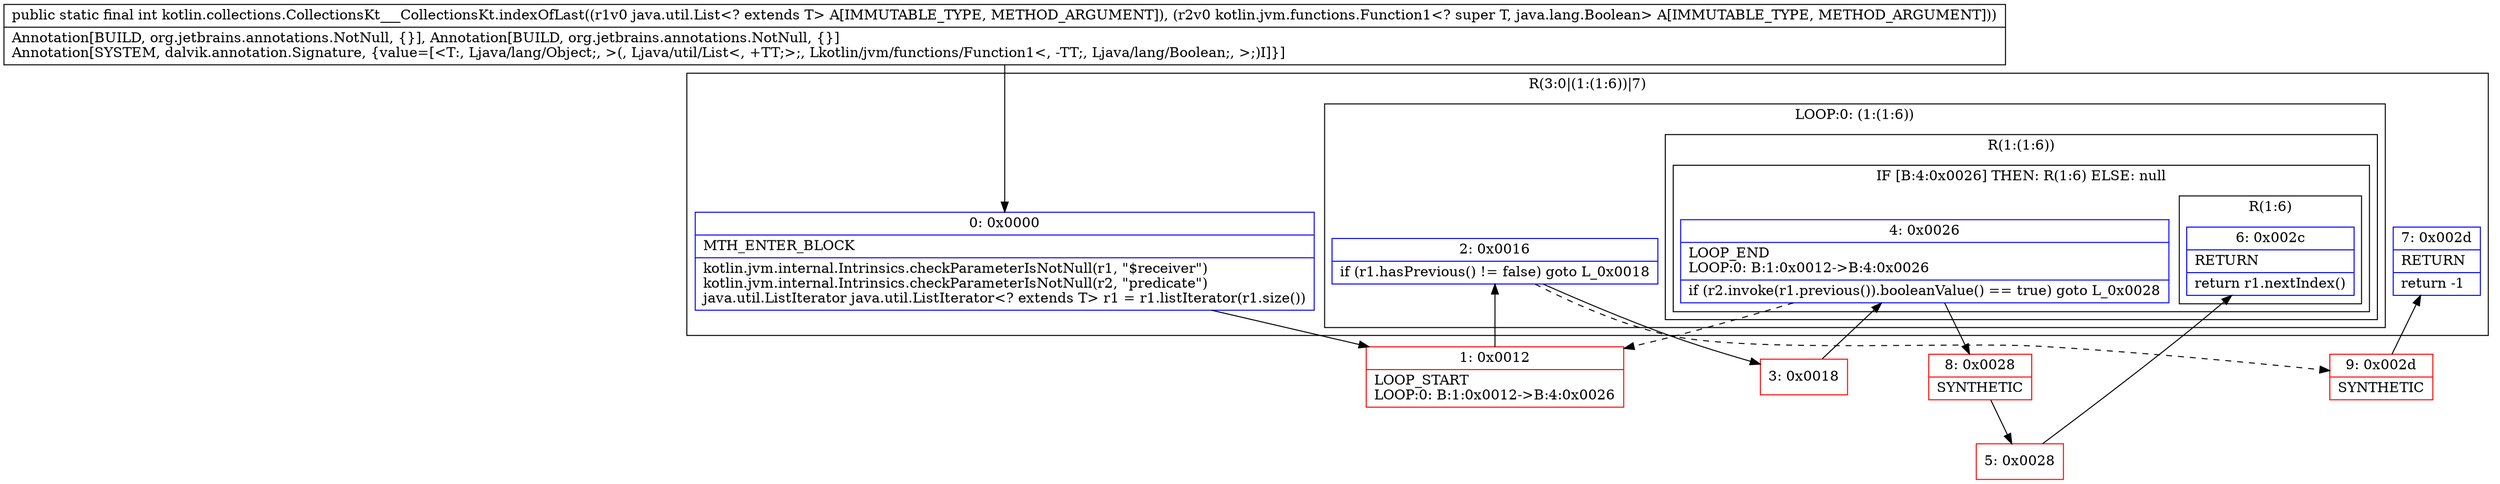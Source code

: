digraph "CFG forkotlin.collections.CollectionsKt___CollectionsKt.indexOfLast(Ljava\/util\/List;Lkotlin\/jvm\/functions\/Function1;)I" {
subgraph cluster_Region_185929781 {
label = "R(3:0|(1:(1:6))|7)";
node [shape=record,color=blue];
Node_0 [shape=record,label="{0\:\ 0x0000|MTH_ENTER_BLOCK\l|kotlin.jvm.internal.Intrinsics.checkParameterIsNotNull(r1, \"$receiver\")\lkotlin.jvm.internal.Intrinsics.checkParameterIsNotNull(r2, \"predicate\")\ljava.util.ListIterator java.util.ListIterator\<? extends T\> r1 = r1.listIterator(r1.size())\l}"];
subgraph cluster_LoopRegion_953848962 {
label = "LOOP:0: (1:(1:6))";
node [shape=record,color=blue];
Node_2 [shape=record,label="{2\:\ 0x0016|if (r1.hasPrevious() != false) goto L_0x0018\l}"];
subgraph cluster_Region_1464469237 {
label = "R(1:(1:6))";
node [shape=record,color=blue];
subgraph cluster_IfRegion_1920214156 {
label = "IF [B:4:0x0026] THEN: R(1:6) ELSE: null";
node [shape=record,color=blue];
Node_4 [shape=record,label="{4\:\ 0x0026|LOOP_END\lLOOP:0: B:1:0x0012\-\>B:4:0x0026\l|if (r2.invoke(r1.previous()).booleanValue() == true) goto L_0x0028\l}"];
subgraph cluster_Region_1209698922 {
label = "R(1:6)";
node [shape=record,color=blue];
Node_6 [shape=record,label="{6\:\ 0x002c|RETURN\l|return r1.nextIndex()\l}"];
}
}
}
}
Node_7 [shape=record,label="{7\:\ 0x002d|RETURN\l|return \-1\l}"];
}
Node_1 [shape=record,color=red,label="{1\:\ 0x0012|LOOP_START\lLOOP:0: B:1:0x0012\-\>B:4:0x0026\l}"];
Node_3 [shape=record,color=red,label="{3\:\ 0x0018}"];
Node_5 [shape=record,color=red,label="{5\:\ 0x0028}"];
Node_8 [shape=record,color=red,label="{8\:\ 0x0028|SYNTHETIC\l}"];
Node_9 [shape=record,color=red,label="{9\:\ 0x002d|SYNTHETIC\l}"];
MethodNode[shape=record,label="{public static final int kotlin.collections.CollectionsKt___CollectionsKt.indexOfLast((r1v0 java.util.List\<? extends T\> A[IMMUTABLE_TYPE, METHOD_ARGUMENT]), (r2v0 kotlin.jvm.functions.Function1\<? super T, java.lang.Boolean\> A[IMMUTABLE_TYPE, METHOD_ARGUMENT]))  | Annotation[BUILD, org.jetbrains.annotations.NotNull, \{\}], Annotation[BUILD, org.jetbrains.annotations.NotNull, \{\}]\lAnnotation[SYSTEM, dalvik.annotation.Signature, \{value=[\<T:, Ljava\/lang\/Object;, \>(, Ljava\/util\/List\<, +TT;\>;, Lkotlin\/jvm\/functions\/Function1\<, \-TT;, Ljava\/lang\/Boolean;, \>;)I]\}]\l}"];
MethodNode -> Node_0;
Node_0 -> Node_1;
Node_2 -> Node_3;
Node_2 -> Node_9[style=dashed];
Node_4 -> Node_1[style=dashed];
Node_4 -> Node_8;
Node_1 -> Node_2;
Node_3 -> Node_4;
Node_5 -> Node_6;
Node_8 -> Node_5;
Node_9 -> Node_7;
}

